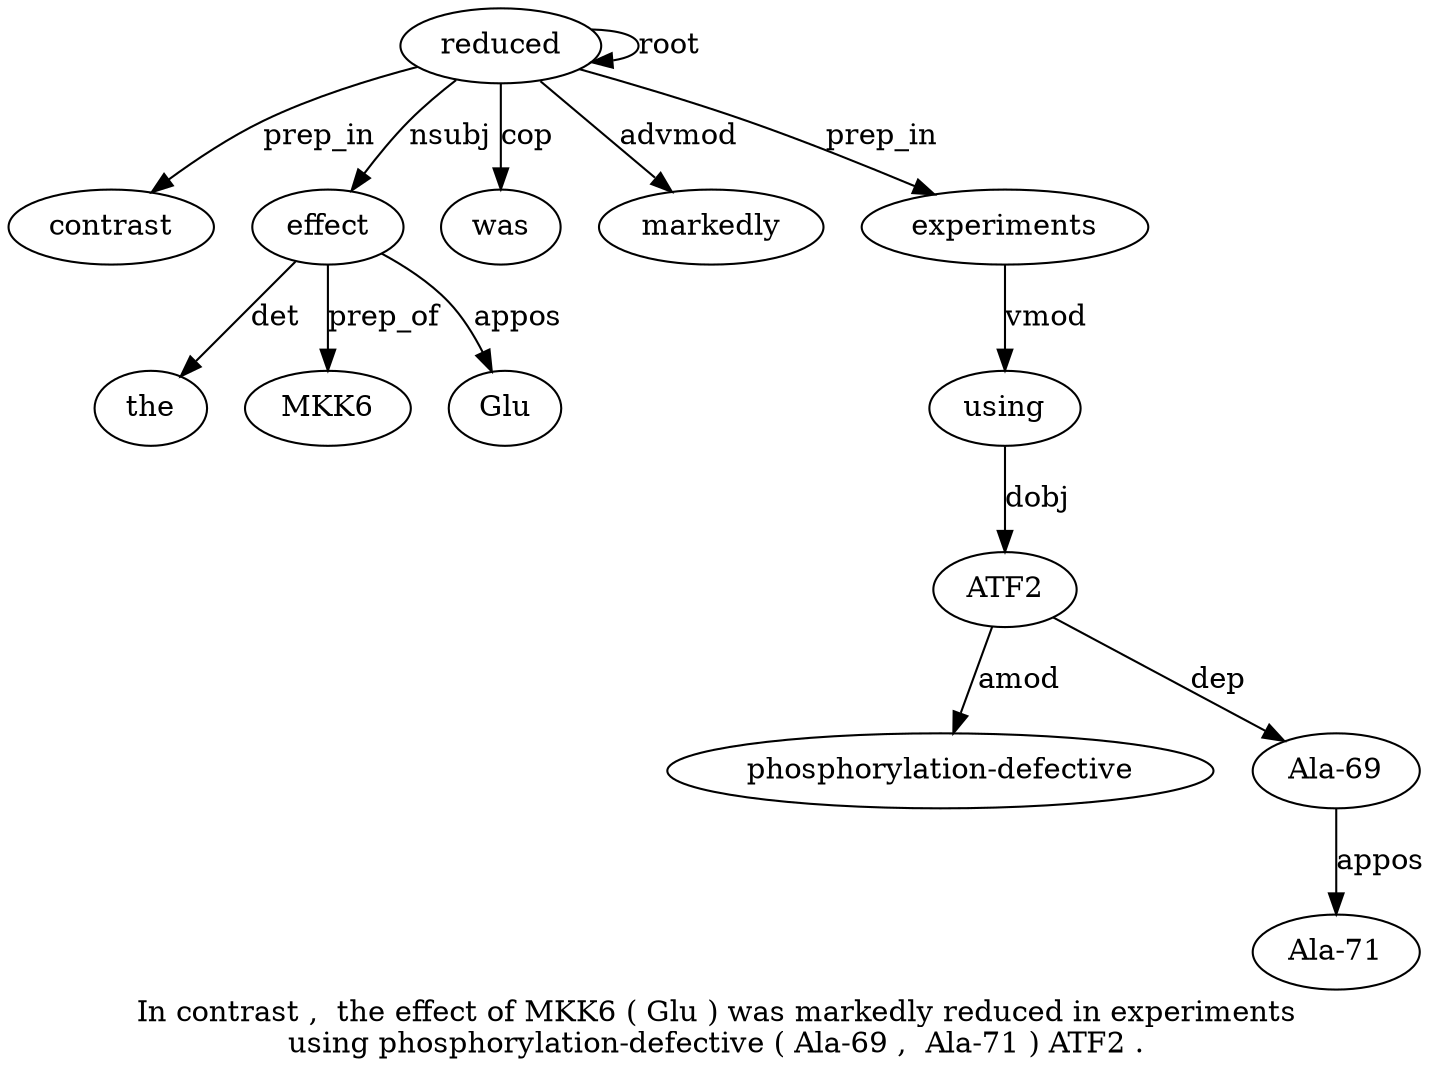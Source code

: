 digraph "In contrast ,  the effect of MKK6 ( Glu ) was markedly reduced in experiments using phosphorylation-defective ( Ala-69 ,  Ala-71 ) ATF2 ." {
label="In contrast ,  the effect of MKK6 ( Glu ) was markedly reduced in experiments
using phosphorylation-defective ( Ala-69 ,  Ala-71 ) ATF2 .";
reduced13 [style=filled, fillcolor=white, label=reduced];
contrast2 [style=filled, fillcolor=white, label=contrast];
reduced13 -> contrast2  [label=prep_in];
effect5 [style=filled, fillcolor=white, label=effect];
the4 [style=filled, fillcolor=white, label=the];
effect5 -> the4  [label=det];
reduced13 -> effect5  [label=nsubj];
MKK67 [style=filled, fillcolor=white, label=MKK6];
effect5 -> MKK67  [label=prep_of];
Glu9 [style=filled, fillcolor=white, label=Glu];
effect5 -> Glu9  [label=appos];
was11 [style=filled, fillcolor=white, label=was];
reduced13 -> was11  [label=cop];
markedly12 [style=filled, fillcolor=white, label=markedly];
reduced13 -> markedly12  [label=advmod];
reduced13 -> reduced13  [label=root];
experiments15 [style=filled, fillcolor=white, label=experiments];
reduced13 -> experiments15  [label=prep_in];
using16 [style=filled, fillcolor=white, label=using];
experiments15 -> using16  [label=vmod];
ATF223 [style=filled, fillcolor=white, label=ATF2];
"phosphorylation-defective17" [style=filled, fillcolor=white, label="phosphorylation-defective"];
ATF223 -> "phosphorylation-defective17"  [label=amod];
"Ala-691" [style=filled, fillcolor=white, label="Ala-69"];
ATF223 -> "Ala-691"  [label=dep];
"Ala-712" [style=filled, fillcolor=white, label="Ala-71"];
"Ala-691" -> "Ala-712"  [label=appos];
using16 -> ATF223  [label=dobj];
}
